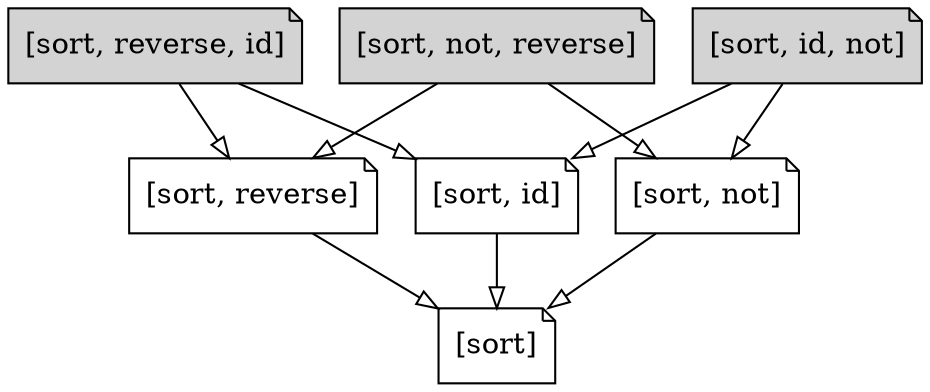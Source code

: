 digraph chunks {
  node [shape="note"];
  edge [arrowhead="empty"];
  l1 [label="[sort]"];
  l2a [label="[sort, reverse]"];
  l2b [label="[sort, id]"];
  l2c [label="[sort, not]"];
  l2a -> l1;
  l2b -> l1;
  l2c -> l1;
  node [style="filled"];
  l3a [label="[sort, reverse, id]"];
  l3b [label="[sort, id, not]"];
  l3c [label="[sort, not, reverse]"];
  l3a -> l2a;
  l3a -> l2b;
  l3b -> l2b;
  l3b -> l2c;
  l3c -> l2c;
  l3c -> l2a;
}
